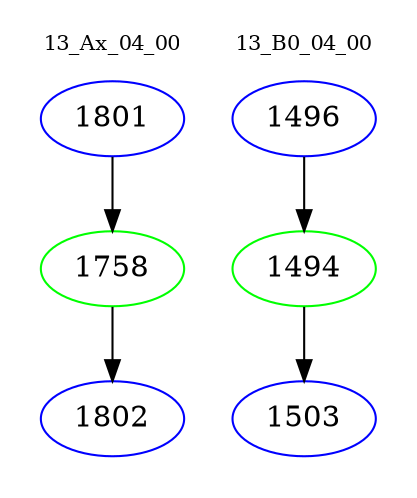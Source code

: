 digraph{
subgraph cluster_0 {
color = white
label = "13_Ax_04_00";
fontsize=10;
T0_1801 [label="1801", color="blue"]
T0_1801 -> T0_1758 [color="black"]
T0_1758 [label="1758", color="green"]
T0_1758 -> T0_1802 [color="black"]
T0_1802 [label="1802", color="blue"]
}
subgraph cluster_1 {
color = white
label = "13_B0_04_00";
fontsize=10;
T1_1496 [label="1496", color="blue"]
T1_1496 -> T1_1494 [color="black"]
T1_1494 [label="1494", color="green"]
T1_1494 -> T1_1503 [color="black"]
T1_1503 [label="1503", color="blue"]
}
}
